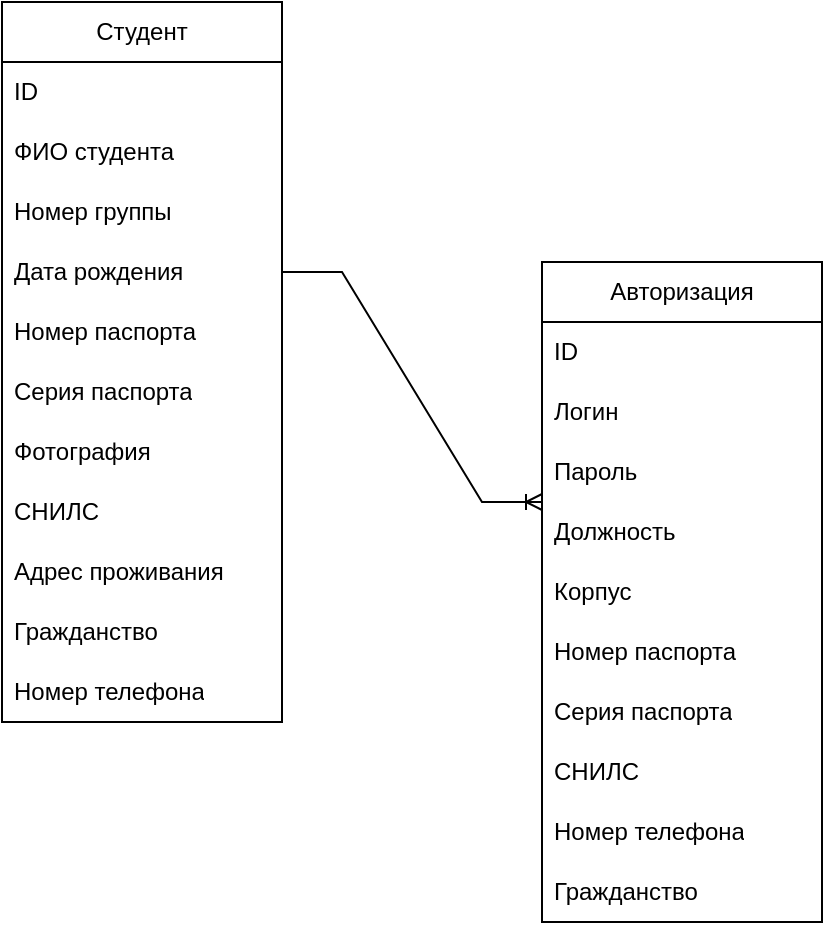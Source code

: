 <mxfile version="24.0.5" type="github">
  <diagram id="C5RBs43oDa-KdzZeNtuy" name="Page-1">
    <mxGraphModel dx="1434" dy="766" grid="1" gridSize="10" guides="1" tooltips="1" connect="1" arrows="1" fold="1" page="1" pageScale="1" pageWidth="827" pageHeight="1169" math="0" shadow="0">
      <root>
        <mxCell id="WIyWlLk6GJQsqaUBKTNV-0" />
        <mxCell id="WIyWlLk6GJQsqaUBKTNV-1" parent="WIyWlLk6GJQsqaUBKTNV-0" />
        <mxCell id="9LC6pD5QoBARgb9gXiUQ-0" value="Студент" style="swimlane;fontStyle=0;childLayout=stackLayout;horizontal=1;startSize=30;horizontalStack=0;resizeParent=1;resizeParentMax=0;resizeLast=0;collapsible=1;marginBottom=0;whiteSpace=wrap;html=1;" parent="WIyWlLk6GJQsqaUBKTNV-1" vertex="1">
          <mxGeometry x="170" y="140" width="140" height="360" as="geometry" />
        </mxCell>
        <mxCell id="9LC6pD5QoBARgb9gXiUQ-1" value="ID" style="text;strokeColor=none;fillColor=none;align=left;verticalAlign=middle;spacingLeft=4;spacingRight=4;overflow=hidden;points=[[0,0.5],[1,0.5]];portConstraint=eastwest;rotatable=0;whiteSpace=wrap;html=1;" parent="9LC6pD5QoBARgb9gXiUQ-0" vertex="1">
          <mxGeometry y="30" width="140" height="30" as="geometry" />
        </mxCell>
        <mxCell id="9LC6pD5QoBARgb9gXiUQ-2" value="ФИО студента" style="text;strokeColor=none;fillColor=none;align=left;verticalAlign=middle;spacingLeft=4;spacingRight=4;overflow=hidden;points=[[0,0.5],[1,0.5]];portConstraint=eastwest;rotatable=0;whiteSpace=wrap;html=1;" parent="9LC6pD5QoBARgb9gXiUQ-0" vertex="1">
          <mxGeometry y="60" width="140" height="30" as="geometry" />
        </mxCell>
        <mxCell id="9LC6pD5QoBARgb9gXiUQ-3" value="Номер группы" style="text;strokeColor=none;fillColor=none;align=left;verticalAlign=middle;spacingLeft=4;spacingRight=4;overflow=hidden;points=[[0,0.5],[1,0.5]];portConstraint=eastwest;rotatable=0;whiteSpace=wrap;html=1;" parent="9LC6pD5QoBARgb9gXiUQ-0" vertex="1">
          <mxGeometry y="90" width="140" height="30" as="geometry" />
        </mxCell>
        <mxCell id="9LC6pD5QoBARgb9gXiUQ-7" value="Дата рождения" style="text;strokeColor=none;fillColor=none;align=left;verticalAlign=middle;spacingLeft=4;spacingRight=4;overflow=hidden;points=[[0,0.5],[1,0.5]];portConstraint=eastwest;rotatable=0;whiteSpace=wrap;html=1;" parent="9LC6pD5QoBARgb9gXiUQ-0" vertex="1">
          <mxGeometry y="120" width="140" height="30" as="geometry" />
        </mxCell>
        <mxCell id="fMkkWlO40f7zomce9n-m-28" value="Номер паспорта" style="text;strokeColor=none;fillColor=none;align=left;verticalAlign=middle;spacingLeft=4;spacingRight=4;overflow=hidden;points=[[0,0.5],[1,0.5]];portConstraint=eastwest;rotatable=0;whiteSpace=wrap;html=1;" vertex="1" parent="9LC6pD5QoBARgb9gXiUQ-0">
          <mxGeometry y="150" width="140" height="30" as="geometry" />
        </mxCell>
        <mxCell id="fMkkWlO40f7zomce9n-m-27" value="Серия паспорта" style="text;strokeColor=none;fillColor=none;align=left;verticalAlign=middle;spacingLeft=4;spacingRight=4;overflow=hidden;points=[[0,0.5],[1,0.5]];portConstraint=eastwest;rotatable=0;whiteSpace=wrap;html=1;" vertex="1" parent="9LC6pD5QoBARgb9gXiUQ-0">
          <mxGeometry y="180" width="140" height="30" as="geometry" />
        </mxCell>
        <mxCell id="fMkkWlO40f7zomce9n-m-26" value="Фотография" style="text;strokeColor=none;fillColor=none;align=left;verticalAlign=middle;spacingLeft=4;spacingRight=4;overflow=hidden;points=[[0,0.5],[1,0.5]];portConstraint=eastwest;rotatable=0;whiteSpace=wrap;html=1;" vertex="1" parent="9LC6pD5QoBARgb9gXiUQ-0">
          <mxGeometry y="210" width="140" height="30" as="geometry" />
        </mxCell>
        <mxCell id="fMkkWlO40f7zomce9n-m-25" value="СНИЛС" style="text;strokeColor=none;fillColor=none;align=left;verticalAlign=middle;spacingLeft=4;spacingRight=4;overflow=hidden;points=[[0,0.5],[1,0.5]];portConstraint=eastwest;rotatable=0;whiteSpace=wrap;html=1;" vertex="1" parent="9LC6pD5QoBARgb9gXiUQ-0">
          <mxGeometry y="240" width="140" height="30" as="geometry" />
        </mxCell>
        <mxCell id="fMkkWlO40f7zomce9n-m-30" value="Адрес проживания" style="text;strokeColor=none;fillColor=none;align=left;verticalAlign=middle;spacingLeft=4;spacingRight=4;overflow=hidden;points=[[0,0.5],[1,0.5]];portConstraint=eastwest;rotatable=0;whiteSpace=wrap;html=1;" vertex="1" parent="9LC6pD5QoBARgb9gXiUQ-0">
          <mxGeometry y="270" width="140" height="30" as="geometry" />
        </mxCell>
        <mxCell id="fMkkWlO40f7zomce9n-m-29" value="Гражданство" style="text;strokeColor=none;fillColor=none;align=left;verticalAlign=middle;spacingLeft=4;spacingRight=4;overflow=hidden;points=[[0,0.5],[1,0.5]];portConstraint=eastwest;rotatable=0;whiteSpace=wrap;html=1;" vertex="1" parent="9LC6pD5QoBARgb9gXiUQ-0">
          <mxGeometry y="300" width="140" height="30" as="geometry" />
        </mxCell>
        <mxCell id="fMkkWlO40f7zomce9n-m-31" value="Номер телефона" style="text;strokeColor=none;fillColor=none;align=left;verticalAlign=middle;spacingLeft=4;spacingRight=4;overflow=hidden;points=[[0,0.5],[1,0.5]];portConstraint=eastwest;rotatable=0;whiteSpace=wrap;html=1;" vertex="1" parent="9LC6pD5QoBARgb9gXiUQ-0">
          <mxGeometry y="330" width="140" height="30" as="geometry" />
        </mxCell>
        <mxCell id="fMkkWlO40f7zomce9n-m-15" value="Авторизация" style="swimlane;fontStyle=0;childLayout=stackLayout;horizontal=1;startSize=30;horizontalStack=0;resizeParent=1;resizeParentMax=0;resizeLast=0;collapsible=1;marginBottom=0;whiteSpace=wrap;html=1;" vertex="1" parent="WIyWlLk6GJQsqaUBKTNV-1">
          <mxGeometry x="440" y="270" width="140" height="330" as="geometry" />
        </mxCell>
        <mxCell id="fMkkWlO40f7zomce9n-m-16" value="ID" style="text;strokeColor=none;fillColor=none;align=left;verticalAlign=middle;spacingLeft=4;spacingRight=4;overflow=hidden;points=[[0,0.5],[1,0.5]];portConstraint=eastwest;rotatable=0;whiteSpace=wrap;html=1;" vertex="1" parent="fMkkWlO40f7zomce9n-m-15">
          <mxGeometry y="30" width="140" height="30" as="geometry" />
        </mxCell>
        <mxCell id="fMkkWlO40f7zomce9n-m-17" value="Логин" style="text;strokeColor=none;fillColor=none;align=left;verticalAlign=middle;spacingLeft=4;spacingRight=4;overflow=hidden;points=[[0,0.5],[1,0.5]];portConstraint=eastwest;rotatable=0;whiteSpace=wrap;html=1;" vertex="1" parent="fMkkWlO40f7zomce9n-m-15">
          <mxGeometry y="60" width="140" height="30" as="geometry" />
        </mxCell>
        <mxCell id="fMkkWlO40f7zomce9n-m-18" value="Пароль" style="text;strokeColor=none;fillColor=none;align=left;verticalAlign=middle;spacingLeft=4;spacingRight=4;overflow=hidden;points=[[0,0.5],[1,0.5]];portConstraint=eastwest;rotatable=0;whiteSpace=wrap;html=1;" vertex="1" parent="fMkkWlO40f7zomce9n-m-15">
          <mxGeometry y="90" width="140" height="30" as="geometry" />
        </mxCell>
        <mxCell id="fMkkWlO40f7zomce9n-m-23" value="Должность" style="text;strokeColor=none;fillColor=none;align=left;verticalAlign=middle;spacingLeft=4;spacingRight=4;overflow=hidden;points=[[0,0.5],[1,0.5]];portConstraint=eastwest;rotatable=0;whiteSpace=wrap;html=1;" vertex="1" parent="fMkkWlO40f7zomce9n-m-15">
          <mxGeometry y="120" width="140" height="30" as="geometry" />
        </mxCell>
        <mxCell id="fMkkWlO40f7zomce9n-m-22" value="Корпус" style="text;strokeColor=none;fillColor=none;align=left;verticalAlign=middle;spacingLeft=4;spacingRight=4;overflow=hidden;points=[[0,0.5],[1,0.5]];portConstraint=eastwest;rotatable=0;whiteSpace=wrap;html=1;" vertex="1" parent="fMkkWlO40f7zomce9n-m-15">
          <mxGeometry y="150" width="140" height="30" as="geometry" />
        </mxCell>
        <mxCell id="fMkkWlO40f7zomce9n-m-21" value="Номер паспорта" style="text;strokeColor=none;fillColor=none;align=left;verticalAlign=middle;spacingLeft=4;spacingRight=4;overflow=hidden;points=[[0,0.5],[1,0.5]];portConstraint=eastwest;rotatable=0;whiteSpace=wrap;html=1;" vertex="1" parent="fMkkWlO40f7zomce9n-m-15">
          <mxGeometry y="180" width="140" height="30" as="geometry" />
        </mxCell>
        <mxCell id="fMkkWlO40f7zomce9n-m-20" value="Серия паспорта" style="text;strokeColor=none;fillColor=none;align=left;verticalAlign=middle;spacingLeft=4;spacingRight=4;overflow=hidden;points=[[0,0.5],[1,0.5]];portConstraint=eastwest;rotatable=0;whiteSpace=wrap;html=1;" vertex="1" parent="fMkkWlO40f7zomce9n-m-15">
          <mxGeometry y="210" width="140" height="30" as="geometry" />
        </mxCell>
        <mxCell id="fMkkWlO40f7zomce9n-m-19" value="СНИЛС" style="text;strokeColor=none;fillColor=none;align=left;verticalAlign=middle;spacingLeft=4;spacingRight=4;overflow=hidden;points=[[0,0.5],[1,0.5]];portConstraint=eastwest;rotatable=0;whiteSpace=wrap;html=1;" vertex="1" parent="fMkkWlO40f7zomce9n-m-15">
          <mxGeometry y="240" width="140" height="30" as="geometry" />
        </mxCell>
        <mxCell id="fMkkWlO40f7zomce9n-m-24" value="Номер телефона" style="text;strokeColor=none;fillColor=none;align=left;verticalAlign=middle;spacingLeft=4;spacingRight=4;overflow=hidden;points=[[0,0.5],[1,0.5]];portConstraint=eastwest;rotatable=0;whiteSpace=wrap;html=1;" vertex="1" parent="fMkkWlO40f7zomce9n-m-15">
          <mxGeometry y="270" width="140" height="30" as="geometry" />
        </mxCell>
        <mxCell id="fMkkWlO40f7zomce9n-m-33" value="Гражданство" style="text;strokeColor=none;fillColor=none;align=left;verticalAlign=middle;spacingLeft=4;spacingRight=4;overflow=hidden;points=[[0,0.5],[1,0.5]];portConstraint=eastwest;rotatable=0;whiteSpace=wrap;html=1;" vertex="1" parent="fMkkWlO40f7zomce9n-m-15">
          <mxGeometry y="300" width="140" height="30" as="geometry" />
        </mxCell>
        <mxCell id="fMkkWlO40f7zomce9n-m-34" value="" style="edgeStyle=entityRelationEdgeStyle;fontSize=12;html=1;endArrow=ERoneToMany;rounded=0;entryX=0;entryY=0;entryDx=0;entryDy=0;entryPerimeter=0;" edge="1" parent="WIyWlLk6GJQsqaUBKTNV-1" source="9LC6pD5QoBARgb9gXiUQ-7" target="fMkkWlO40f7zomce9n-m-23">
          <mxGeometry width="100" height="100" relative="1" as="geometry">
            <mxPoint x="360" y="440" as="sourcePoint" />
            <mxPoint x="460" y="340" as="targetPoint" />
          </mxGeometry>
        </mxCell>
      </root>
    </mxGraphModel>
  </diagram>
</mxfile>
